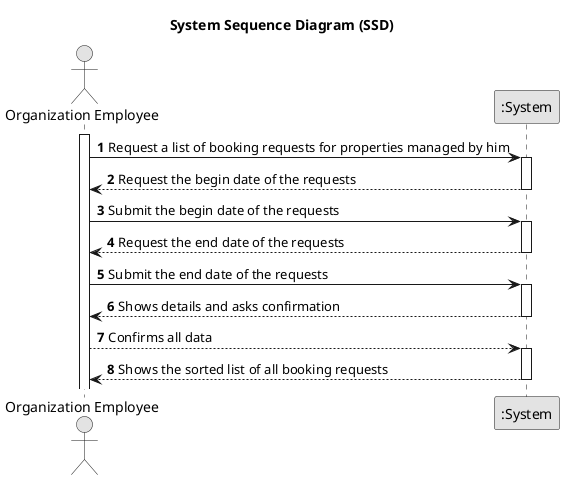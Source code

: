 @startuml
skinparam monochrome true
skinparam packageStyle rectangle
skinparam shadowing false

title System Sequence Diagram (SSD)
autonumber

actor "Organization Employee" as Employee
participant ":System" as System

activate Employee

    Employee -> System : Request a list of booking requests for properties managed by him
    activate System

        System --> Employee : Request the begin date of the requests
    deactivate System

    Employee -> System : Submit the begin date of the requests
    activate System

        System --> Employee : Request the end date of the requests
    deactivate System

    Employee -> System : Submit the end date of the requests
    activate System

    System --> Employee : Shows details and asks confirmation
    deactivate System

    Employee --> System : Confirms all data
    activate System

    System --> Employee : Shows the sorted list of all booking requests
    deactivate System



@enduml